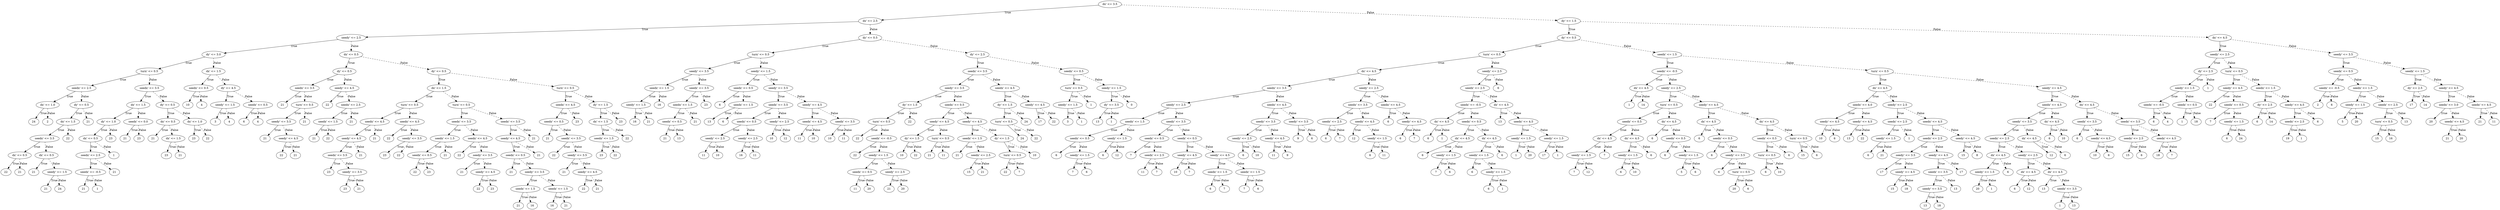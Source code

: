 digraph {
0 [label="dx' <= 3.5"];
1 [label="dx' <= 2.5"];
2 [label="seedy' <= 2.5"];
3 [label="dy' <= 3.0"];
4 [label="turn' <= 0.5"];
5 [label="seedx' <= 2.5"];
6 [label="dx' <= 1.0"];
7 [label="24"];
6 -> 7 [label="True"];
8 [label="2"];
6 -> 8 [style="dashed", label="False"];
5 -> 6 [label="True"];
9 [label="dy' <= 0.5"];
10 [label="dx' <= 1.5"];
11 [label="seedx' <= 3.5"];
12 [label="dx' <= 0.5"];
13 [label="22"];
12 -> 13 [label="True"];
14 [label="21"];
12 -> 14 [style="dashed", label="False"];
11 -> 12 [label="True"];
15 [label="dx' <= 0.5"];
16 [label="21"];
15 -> 16 [label="True"];
17 [label="seedy' <= 1.5"];
18 [label="21"];
17 -> 18 [label="True"];
19 [label="24"];
17 -> 19 [style="dashed", label="False"];
15 -> 17 [style="dashed", label="False"];
11 -> 15 [style="dashed", label="False"];
10 -> 11 [label="True"];
20 [label="22"];
10 -> 20 [style="dashed", label="False"];
9 -> 10 [label="True"];
21 [label="21"];
9 -> 21 [style="dashed", label="False"];
5 -> 9 [style="dashed", label="False"];
4 -> 5 [label="True"];
22 [label="seedx' <= 3.5"];
23 [label="dx' <= 1.5"];
24 [label="dy' <= 1.0"];
25 [label="dx' <= 0.5"];
26 [label="seedx' <= 2.5"];
27 [label="seedx' <= -0.5"];
28 [label="21"];
27 -> 28 [label="True"];
29 [label="1"];
27 -> 29 [style="dashed", label="False"];
26 -> 27 [label="True"];
30 [label="21"];
26 -> 30 [style="dashed", label="False"];
25 -> 26 [label="True"];
31 [label="1"];
25 -> 31 [style="dashed", label="False"];
24 -> 25 [label="True"];
32 [label="23"];
24 -> 32 [style="dashed", label="False"];
23 -> 24 [label="True"];
33 [label="seedx' <= 0.0"];
34 [label="21"];
33 -> 34 [label="True"];
35 [label="23"];
33 -> 35 [style="dashed", label="False"];
23 -> 33 [style="dashed", label="False"];
22 -> 23 [label="True"];
36 [label="dy' <= 0.5"];
37 [label="dx' <= 0.5"];
38 [label="21"];
37 -> 38 [label="True"];
39 [label="dx' <= 1.5"];
40 [label="23"];
39 -> 40 [label="True"];
41 [label="21"];
39 -> 41 [style="dashed", label="False"];
37 -> 39 [style="dashed", label="False"];
36 -> 37 [label="True"];
42 [label="dx' <= 1.0"];
43 [label="23"];
42 -> 43 [label="True"];
44 [label="22"];
42 -> 44 [style="dashed", label="False"];
36 -> 42 [style="dashed", label="False"];
22 -> 36 [style="dashed", label="False"];
4 -> 22 [style="dashed", label="False"];
3 -> 4 [label="True"];
45 [label="dx' <= 1.5"];
46 [label="seedx' <= 0.5"];
47 [label="10"];
46 -> 47 [label="True"];
48 [label="4"];
46 -> 48 [style="dashed", label="False"];
45 -> 46 [label="True"];
49 [label="dy' <= 4.5"];
50 [label="seedy' <= 1.5"];
51 [label="3"];
50 -> 51 [label="True"];
52 [label="4"];
50 -> 52 [style="dashed", label="False"];
49 -> 50 [label="True"];
53 [label="seedx' <= 0.5"];
54 [label="6"];
53 -> 54 [label="True"];
55 [label="4"];
53 -> 55 [style="dashed", label="False"];
49 -> 53 [style="dashed", label="False"];
45 -> 49 [style="dashed", label="False"];
3 -> 45 [style="dashed", label="False"];
2 -> 3 [label="True"];
56 [label="dx' <= 0.5"];
57 [label="dy' <= 0.5"];
58 [label="seedx' <= 3.5"];
59 [label="21"];
58 -> 59 [label="True"];
60 [label="turn' <= 0.5"];
61 [label="seedy' <= 3.5"];
62 [label="21"];
61 -> 62 [label="True"];
63 [label="seedy' <= 4.5"];
64 [label="22"];
63 -> 64 [label="True"];
65 [label="21"];
63 -> 65 [style="dashed", label="False"];
61 -> 63 [style="dashed", label="False"];
60 -> 61 [label="True"];
66 [label="21"];
60 -> 66 [style="dashed", label="False"];
58 -> 60 [style="dashed", label="False"];
57 -> 58 [label="True"];
67 [label="seedy' <= 4.5"];
68 [label="22"];
67 -> 68 [label="True"];
69 [label="seedx' <= 2.5"];
70 [label="seedx' <= 1.5"];
71 [label="21"];
70 -> 71 [label="True"];
72 [label="22"];
70 -> 72 [style="dashed", label="False"];
69 -> 70 [label="True"];
73 [label="21"];
69 -> 73 [style="dashed", label="False"];
67 -> 69 [style="dashed", label="False"];
57 -> 67 [style="dashed", label="False"];
56 -> 57 [label="True"];
74 [label="dy' <= 0.5"];
75 [label="dx' <= 1.5"];
76 [label="turn' <= 0.5"];
77 [label="seedx' <= 4.5"];
78 [label="seedy' <= 4.5"];
79 [label="seedx' <= 3.5"];
80 [label="23"];
79 -> 80 [label="True"];
81 [label="seedy' <= 3.5"];
82 [label="23"];
81 -> 82 [label="True"];
83 [label="21"];
81 -> 83 [style="dashed", label="False"];
79 -> 81 [style="dashed", label="False"];
78 -> 79 [label="True"];
84 [label="21"];
78 -> 84 [style="dashed", label="False"];
77 -> 78 [label="True"];
85 [label="21"];
77 -> 85 [style="dashed", label="False"];
76 -> 77 [label="True"];
86 [label="seedx' <= 4.5"];
87 [label="22"];
86 -> 87 [label="True"];
88 [label="seedy' <= 3.5"];
89 [label="23"];
88 -> 89 [label="True"];
90 [label="22"];
88 -> 90 [style="dashed", label="False"];
86 -> 88 [style="dashed", label="False"];
76 -> 86 [style="dashed", label="False"];
75 -> 76 [label="True"];
91 [label="turn' <= 0.5"];
92 [label="seedx' <= 3.5"];
93 [label="seedx' <= 1.5"];
94 [label="seedx' <= 0.5"];
95 [label="22"];
94 -> 95 [label="True"];
96 [label="23"];
94 -> 96 [style="dashed", label="False"];
93 -> 94 [label="True"];
97 [label="21"];
93 -> 97 [style="dashed", label="False"];
92 -> 93 [label="True"];
98 [label="seedx' <= 4.5"];
99 [label="22"];
98 -> 99 [label="True"];
100 [label="seedy' <= 3.5"];
101 [label="21"];
100 -> 101 [label="True"];
102 [label="seedy' <= 4.5"];
103 [label="22"];
102 -> 103 [label="True"];
104 [label="23"];
102 -> 104 [style="dashed", label="False"];
100 -> 102 [style="dashed", label="False"];
98 -> 100 [style="dashed", label="False"];
92 -> 98 [style="dashed", label="False"];
91 -> 92 [label="True"];
105 [label="seedx' <= 3.5"];
106 [label="seedy' <= 4.5"];
107 [label="seedx' <= 0.5"];
108 [label="21"];
107 -> 108 [label="True"];
109 [label="seedy' <= 3.5"];
110 [label="seedx' <= 1.5"];
111 [label="21"];
110 -> 111 [label="True"];
112 [label="16"];
110 -> 112 [style="dashed", label="False"];
109 -> 110 [label="True"];
113 [label="seedx' <= 1.5"];
114 [label="16"];
113 -> 114 [label="True"];
115 [label="21"];
113 -> 115 [style="dashed", label="False"];
109 -> 113 [style="dashed", label="False"];
107 -> 109 [style="dashed", label="False"];
106 -> 107 [label="True"];
116 [label="21"];
106 -> 116 [style="dashed", label="False"];
105 -> 106 [label="True"];
117 [label="21"];
105 -> 117 [style="dashed", label="False"];
91 -> 105 [style="dashed", label="False"];
75 -> 91 [style="dashed", label="False"];
74 -> 75 [label="True"];
118 [label="turn' <= 0.5"];
119 [label="seedx' <= 4.5"];
120 [label="seedx' <= 0.5"];
121 [label="21"];
120 -> 121 [label="True"];
122 [label="seedx' <= 3.5"];
123 [label="22"];
122 -> 123 [label="True"];
124 [label="seedy' <= 3.5"];
125 [label="21"];
124 -> 125 [label="True"];
126 [label="seedy' <= 4.5"];
127 [label="22"];
126 -> 127 [label="True"];
128 [label="21"];
126 -> 128 [style="dashed", label="False"];
124 -> 126 [style="dashed", label="False"];
122 -> 124 [style="dashed", label="False"];
120 -> 122 [style="dashed", label="False"];
119 -> 120 [label="True"];
129 [label="23"];
119 -> 129 [style="dashed", label="False"];
118 -> 119 [label="True"];
130 [label="dy' <= 1.5"];
131 [label="dx' <= 1.5"];
132 [label="seedx' <= 1.5"];
133 [label="23"];
132 -> 133 [label="True"];
134 [label="22"];
132 -> 134 [style="dashed", label="False"];
131 -> 132 [label="True"];
135 [label="22"];
131 -> 135 [style="dashed", label="False"];
130 -> 131 [label="True"];
136 [label="23"];
130 -> 136 [style="dashed", label="False"];
118 -> 130 [style="dashed", label="False"];
74 -> 118 [style="dashed", label="False"];
56 -> 74 [style="dashed", label="False"];
2 -> 56 [style="dashed", label="False"];
1 -> 2 [label="True"];
137 [label="dy' <= 0.5"];
138 [label="turn' <= 0.5"];
139 [label="seedy' <= 3.5"];
140 [label="seedx' <= 1.5"];
141 [label="seedy' <= 1.5"];
142 [label="16"];
141 -> 142 [label="True"];
143 [label="21"];
141 -> 143 [style="dashed", label="False"];
140 -> 141 [label="True"];
144 [label="16"];
140 -> 144 [style="dashed", label="False"];
139 -> 140 [label="True"];
145 [label="seedx' <= 3.5"];
146 [label="seedx' <= 1.5"];
147 [label="seedx' <= 0.5"];
148 [label="21"];
147 -> 148 [label="True"];
149 [label="13"];
147 -> 149 [style="dashed", label="False"];
146 -> 147 [label="True"];
150 [label="21"];
146 -> 150 [style="dashed", label="False"];
145 -> 146 [label="True"];
151 [label="23"];
145 -> 151 [style="dashed", label="False"];
139 -> 145 [style="dashed", label="False"];
138 -> 139 [label="True"];
152 [label="seedy' <= 1.5"];
153 [label="seedx' <= 0.5"];
154 [label="6"];
153 -> 154 [label="True"];
155 [label="seedx' <= 1.5"];
156 [label="13"];
155 -> 156 [label="True"];
157 [label="6"];
155 -> 157 [style="dashed", label="False"];
153 -> 155 [style="dashed", label="False"];
152 -> 153 [label="True"];
158 [label="seedy' <= 3.5"];
159 [label="seedx' <= 3.5"];
160 [label="seedx' <= 0.5"];
161 [label="seedy' <= 2.5"];
162 [label="11"];
161 -> 162 [label="True"];
163 [label="10"];
161 -> 163 [style="dashed", label="False"];
160 -> 161 [label="True"];
164 [label="seedy' <= 2.5"];
165 [label="16"];
164 -> 165 [label="True"];
166 [label="11"];
164 -> 166 [style="dashed", label="False"];
160 -> 164 [style="dashed", label="False"];
159 -> 160 [label="True"];
167 [label="seedy' <= 2.5"];
168 [label="10"];
167 -> 168 [label="True"];
169 [label="12"];
167 -> 169 [style="dashed", label="False"];
159 -> 167 [style="dashed", label="False"];
158 -> 159 [label="True"];
170 [label="seedy' <= 4.5"];
171 [label="seedx' <= 4.5"];
172 [label="11"];
171 -> 172 [label="True"];
173 [label="10"];
171 -> 173 [style="dashed", label="False"];
170 -> 171 [label="True"];
174 [label="seedx' <= 3.5"];
175 [label="10"];
174 -> 175 [label="True"];
176 [label="11"];
174 -> 176 [style="dashed", label="False"];
170 -> 174 [style="dashed", label="False"];
158 -> 170 [style="dashed", label="False"];
152 -> 158 [style="dashed", label="False"];
138 -> 152 [style="dashed", label="False"];
137 -> 138 [label="True"];
177 [label="dy' <= 2.5"];
178 [label="seedx' <= 3.5"];
179 [label="seedy' <= 3.5"];
180 [label="dy' <= 1.5"];
181 [label="turn' <= 0.5"];
182 [label="22"];
181 -> 182 [label="True"];
183 [label="seedx' <= -0.5"];
184 [label="22"];
183 -> 184 [label="True"];
185 [label="seedy' <= 1.5"];
186 [label="seedx' <= 0.5"];
187 [label="11"];
186 -> 187 [label="True"];
188 [label="20"];
186 -> 188 [style="dashed", label="False"];
185 -> 186 [label="True"];
189 [label="seedy' <= 2.5"];
190 [label="21"];
189 -> 190 [label="True"];
191 [label="20"];
189 -> 191 [style="dashed", label="False"];
185 -> 189 [style="dashed", label="False"];
183 -> 185 [style="dashed", label="False"];
181 -> 183 [style="dashed", label="False"];
180 -> 181 [label="True"];
192 [label="22"];
180 -> 192 [style="dashed", label="False"];
179 -> 180 [label="True"];
193 [label="seedx' <= 0.5"];
194 [label="seedy' <= 4.5"];
195 [label="dy' <= 1.5"];
196 [label="10"];
195 -> 196 [label="True"];
197 [label="22"];
195 -> 197 [style="dashed", label="False"];
194 -> 195 [label="True"];
198 [label="turn' <= 0.5"];
199 [label="21"];
198 -> 199 [label="True"];
200 [label="11"];
198 -> 200 [style="dashed", label="False"];
194 -> 198 [style="dashed", label="False"];
193 -> 194 [label="True"];
201 [label="seedy' <= 4.5"];
202 [label="seedx' <= 1.5"];
203 [label="21"];
202 -> 203 [label="True"];
204 [label="seedx' <= 2.5"];
205 [label="15"];
204 -> 205 [label="True"];
206 [label="21"];
204 -> 206 [style="dashed", label="False"];
202 -> 204 [style="dashed", label="False"];
201 -> 202 [label="True"];
207 [label="dy' <= 1.5"];
208 [label="turn' <= 0.5"];
209 [label="22"];
208 -> 209 [label="True"];
210 [label="7"];
208 -> 210 [style="dashed", label="False"];
207 -> 208 [label="True"];
211 [label="10"];
207 -> 211 [style="dashed", label="False"];
201 -> 207 [style="dashed", label="False"];
193 -> 201 [style="dashed", label="False"];
179 -> 193 [style="dashed", label="False"];
178 -> 179 [label="True"];
212 [label="seedx' <= 4.5"];
213 [label="dy' <= 1.5"];
214 [label="turn' <= 0.5"];
215 [label="24"];
214 -> 215 [label="True"];
216 [label="22"];
214 -> 216 [style="dashed", label="False"];
213 -> 214 [label="True"];
217 [label="24"];
213 -> 217 [style="dashed", label="False"];
212 -> 213 [label="True"];
218 [label="seedy' <= 4.5"];
219 [label="17"];
218 -> 219 [label="True"];
220 [label="22"];
218 -> 220 [style="dashed", label="False"];
212 -> 218 [style="dashed", label="False"];
178 -> 212 [style="dashed", label="False"];
177 -> 178 [label="True"];
221 [label="seedx' <= 0.5"];
222 [label="turn' <= 0.5"];
223 [label="seedy' <= 1.5"];
224 [label="3"];
223 -> 224 [label="True"];
225 [label="1"];
223 -> 225 [style="dashed", label="False"];
222 -> 223 [label="True"];
226 [label="1"];
222 -> 226 [style="dashed", label="False"];
221 -> 222 [label="True"];
227 [label="seedy' <= 1.5"];
228 [label="dy' <= 3.5"];
229 [label="13"];
228 -> 229 [label="True"];
230 [label="1"];
228 -> 230 [style="dashed", label="False"];
227 -> 228 [label="True"];
231 [label="0"];
227 -> 231 [style="dashed", label="False"];
221 -> 227 [style="dashed", label="False"];
177 -> 221 [style="dashed", label="False"];
137 -> 177 [style="dashed", label="False"];
1 -> 137 [style="dashed", label="False"];
0 -> 1 [label="True"];
232 [label="dy' <= 1.5"];
233 [label="dy' <= 0.5"];
234 [label="turn' <= 0.5"];
235 [label="dx' <= 4.5"];
236 [label="seedx' <= 3.5"];
237 [label="seedy' <= 2.5"];
238 [label="seedx' <= 1.5"];
239 [label="seedx' <= 0.5"];
240 [label="6"];
239 -> 240 [label="True"];
241 [label="seedy' <= 1.5"];
242 [label="7"];
241 -> 242 [label="True"];
243 [label="6"];
241 -> 243 [style="dashed", label="False"];
239 -> 241 [style="dashed", label="False"];
238 -> 239 [label="True"];
244 [label="seedy' <= 1.5"];
245 [label="6"];
244 -> 245 [label="True"];
246 [label="12"];
244 -> 246 [style="dashed", label="False"];
238 -> 244 [style="dashed", label="False"];
237 -> 238 [label="True"];
247 [label="seedy' <= 3.5"];
248 [label="seedx' <= 0.5"];
249 [label="7"];
248 -> 249 [label="True"];
250 [label="seedx' <= 2.5"];
251 [label="11"];
250 -> 251 [label="True"];
252 [label="7"];
250 -> 252 [style="dashed", label="False"];
248 -> 250 [style="dashed", label="False"];
247 -> 248 [label="True"];
253 [label="seedx' <= 0.5"];
254 [label="seedy' <= 4.5"];
255 [label="10"];
254 -> 255 [label="True"];
256 [label="7"];
254 -> 256 [style="dashed", label="False"];
253 -> 254 [label="True"];
257 [label="seedy' <= 4.5"];
258 [label="seedx' <= 1.5"];
259 [label="6"];
258 -> 259 [label="True"];
260 [label="7"];
258 -> 260 [style="dashed", label="False"];
257 -> 258 [label="True"];
261 [label="seedx' <= 1.5"];
262 [label="7"];
261 -> 262 [label="True"];
263 [label="6"];
261 -> 263 [style="dashed", label="False"];
257 -> 261 [style="dashed", label="False"];
253 -> 257 [style="dashed", label="False"];
247 -> 253 [style="dashed", label="False"];
237 -> 247 [style="dashed", label="False"];
236 -> 237 [label="True"];
264 [label="seedx' <= 4.5"];
265 [label="seedy' <= 3.5"];
266 [label="seedy' <= 2.5"];
267 [label="6"];
266 -> 267 [label="True"];
268 [label="10"];
266 -> 268 [style="dashed", label="False"];
265 -> 266 [label="True"];
269 [label="seedy' <= 4.5"];
270 [label="11"];
269 -> 270 [label="True"];
271 [label="9"];
269 -> 271 [style="dashed", label="False"];
265 -> 269 [style="dashed", label="False"];
264 -> 265 [label="True"];
272 [label="seedy' <= 3.5"];
273 [label="9"];
272 -> 273 [label="True"];
274 [label="6"];
272 -> 274 [style="dashed", label="False"];
264 -> 272 [style="dashed", label="False"];
236 -> 264 [style="dashed", label="False"];
235 -> 236 [label="True"];
275 [label="seedy' <= 2.5"];
276 [label="seedx' <= 3.5"];
277 [label="seedx' <= 2.5"];
278 [label="6"];
277 -> 278 [label="True"];
279 [label="7"];
277 -> 279 [style="dashed", label="False"];
276 -> 277 [label="True"];
280 [label="seedx' <= 4.5"];
281 [label="12"];
280 -> 281 [label="True"];
282 [label="seedy' <= 1.5"];
283 [label="6"];
282 -> 283 [label="True"];
284 [label="11"];
282 -> 284 [style="dashed", label="False"];
280 -> 282 [style="dashed", label="False"];
276 -> 280 [style="dashed", label="False"];
275 -> 276 [label="True"];
285 [label="seedx' <= 4.5"];
286 [label="6"];
285 -> 286 [label="True"];
287 [label="seedy' <= 4.5"];
288 [label="6"];
287 -> 288 [label="True"];
289 [label="7"];
287 -> 289 [style="dashed", label="False"];
285 -> 287 [style="dashed", label="False"];
275 -> 285 [style="dashed", label="False"];
235 -> 275 [style="dashed", label="False"];
234 -> 235 [label="True"];
290 [label="seedy' <= 2.5"];
291 [label="seedx' <= 2.5"];
292 [label="seedx' <= -0.5"];
293 [label="dx' <= 4.5"];
294 [label="6"];
293 -> 294 [label="True"];
295 [label="1"];
293 -> 295 [style="dashed", label="False"];
292 -> 293 [label="True"];
296 [label="seedx' <= 0.5"];
297 [label="dx' <= 4.5"];
298 [label="6"];
297 -> 298 [label="True"];
299 [label="seedy' <= 1.5"];
300 [label="7"];
299 -> 300 [label="True"];
301 [label="6"];
299 -> 301 [style="dashed", label="False"];
297 -> 299 [style="dashed", label="False"];
296 -> 297 [label="True"];
302 [label="dx' <= 4.5"];
303 [label="seedx' <= 1.5"];
304 [label="6"];
303 -> 304 [label="True"];
305 [label="seedy' <= 1.5"];
306 [label="6"];
305 -> 306 [label="True"];
307 [label="1"];
305 -> 307 [style="dashed", label="False"];
303 -> 305 [style="dashed", label="False"];
302 -> 303 [label="True"];
308 [label="6"];
302 -> 308 [style="dashed", label="False"];
296 -> 302 [style="dashed", label="False"];
292 -> 296 [style="dashed", label="False"];
291 -> 292 [label="True"];
309 [label="dx' <= 4.5"];
310 [label="13"];
309 -> 310 [label="True"];
311 [label="seedx' <= 4.5"];
312 [label="seedy' <= 1.5"];
313 [label="1"];
312 -> 313 [label="True"];
314 [label="20"];
312 -> 314 [style="dashed", label="False"];
311 -> 312 [label="True"];
315 [label="seedy' <= 1.5"];
316 [label="17"];
315 -> 316 [label="True"];
317 [label="1"];
315 -> 317 [style="dashed", label="False"];
311 -> 315 [style="dashed", label="False"];
309 -> 311 [style="dashed", label="False"];
291 -> 309 [style="dashed", label="False"];
290 -> 291 [label="True"];
318 [label="6"];
290 -> 318 [style="dashed", label="False"];
234 -> 290 [style="dashed", label="False"];
233 -> 234 [label="True"];
319 [label="seedx' <= 1.5"];
320 [label="seedx' <= -0.5"];
321 [label="dx' <= 4.5"];
322 [label="1"];
321 -> 322 [label="True"];
323 [label="14"];
321 -> 323 [style="dashed", label="False"];
320 -> 321 [label="True"];
324 [label="seedy' <= 2.5"];
325 [label="turn' <= 0.5"];
326 [label="seedx' <= 0.5"];
327 [label="dx' <= 4.5"];
328 [label="seedy' <= 1.5"];
329 [label="7"];
328 -> 329 [label="True"];
330 [label="12"];
328 -> 330 [style="dashed", label="False"];
327 -> 328 [label="True"];
331 [label="7"];
327 -> 331 [style="dashed", label="False"];
326 -> 327 [label="True"];
332 [label="dx' <= 4.5"];
333 [label="seedy' <= 1.5"];
334 [label="6"];
333 -> 334 [label="True"];
335 [label="10"];
333 -> 335 [style="dashed", label="False"];
332 -> 333 [label="True"];
336 [label="6"];
332 -> 336 [style="dashed", label="False"];
326 -> 332 [style="dashed", label="False"];
325 -> 326 [label="True"];
337 [label="dx' <= 4.5"];
338 [label="6"];
337 -> 338 [label="True"];
339 [label="seedx' <= 0.5"];
340 [label="6"];
339 -> 340 [label="True"];
341 [label="seedy' <= 1.5"];
342 [label="5"];
341 -> 342 [label="True"];
343 [label="6"];
341 -> 343 [style="dashed", label="False"];
339 -> 341 [style="dashed", label="False"];
337 -> 339 [style="dashed", label="False"];
325 -> 337 [style="dashed", label="False"];
324 -> 325 [label="True"];
344 [label="seedy' <= 4.5"];
345 [label="dx' <= 4.5"];
346 [label="6"];
345 -> 346 [label="True"];
347 [label="seedx' <= 0.5"];
348 [label="6"];
347 -> 348 [label="True"];
349 [label="seedy' <= 3.5"];
350 [label="6"];
349 -> 350 [label="True"];
351 [label="turn' <= 0.5"];
352 [label="20"];
351 -> 352 [label="True"];
353 [label="6"];
351 -> 353 [style="dashed", label="False"];
349 -> 351 [style="dashed", label="False"];
347 -> 349 [style="dashed", label="False"];
345 -> 347 [style="dashed", label="False"];
344 -> 345 [label="True"];
354 [label="dx' <= 4.5"];
355 [label="seedx' <= 0.5"];
356 [label="turn' <= 0.5"];
357 [label="6"];
356 -> 357 [label="True"];
358 [label="10"];
356 -> 358 [style="dashed", label="False"];
355 -> 356 [label="True"];
359 [label="6"];
355 -> 359 [style="dashed", label="False"];
354 -> 355 [label="True"];
360 [label="turn' <= 0.5"];
361 [label="15"];
360 -> 361 [label="True"];
362 [label="6"];
360 -> 362 [style="dashed", label="False"];
354 -> 360 [style="dashed", label="False"];
344 -> 354 [style="dashed", label="False"];
324 -> 344 [style="dashed", label="False"];
320 -> 324 [style="dashed", label="False"];
319 -> 320 [label="True"];
363 [label="turn' <= 0.5"];
364 [label="dx' <= 4.5"];
365 [label="seedx' <= 4.0"];
366 [label="seedy' <= 4.5"];
367 [label="10"];
366 -> 367 [label="True"];
368 [label="6"];
366 -> 368 [style="dashed", label="False"];
365 -> 366 [label="True"];
369 [label="seedy' <= 4.5"];
370 [label="13"];
369 -> 370 [label="True"];
371 [label="22"];
369 -> 371 [style="dashed", label="False"];
365 -> 369 [style="dashed", label="False"];
364 -> 365 [label="True"];
372 [label="seedy' <= 2.5"];
373 [label="seedx' <= 2.5"];
374 [label="seedy' <= 1.5"];
375 [label="6"];
374 -> 375 [label="True"];
376 [label="21"];
374 -> 376 [style="dashed", label="False"];
373 -> 374 [label="True"];
377 [label="1"];
373 -> 377 [style="dashed", label="False"];
372 -> 373 [label="True"];
378 [label="seedx' <= 4.5"];
379 [label="seedx' <= 2.5"];
380 [label="seedy' <= 3.5"];
381 [label="17"];
380 -> 381 [label="True"];
382 [label="seedy' <= 4.5"];
383 [label="15"];
382 -> 383 [label="True"];
384 [label="18"];
382 -> 384 [style="dashed", label="False"];
380 -> 382 [style="dashed", label="False"];
379 -> 380 [label="True"];
385 [label="seedy' <= 4.5"];
386 [label="seedx' <= 3.5"];
387 [label="seedy' <= 3.5"];
388 [label="13"];
387 -> 388 [label="True"];
389 [label="18"];
387 -> 389 [style="dashed", label="False"];
386 -> 387 [label="True"];
390 [label="13"];
386 -> 390 [style="dashed", label="False"];
385 -> 386 [label="True"];
391 [label="17"];
385 -> 391 [style="dashed", label="False"];
379 -> 385 [style="dashed", label="False"];
378 -> 379 [label="True"];
392 [label="seedy' <= 4.5"];
393 [label="15"];
392 -> 393 [label="True"];
394 [label="8"];
392 -> 394 [style="dashed", label="False"];
378 -> 392 [style="dashed", label="False"];
372 -> 378 [style="dashed", label="False"];
364 -> 372 [style="dashed", label="False"];
363 -> 364 [label="True"];
395 [label="seedy' <= 4.5"];
396 [label="seedx' <= 4.5"];
397 [label="seedy' <= 3.5"];
398 [label="seedx' <= 2.5"];
399 [label="dx' <= 4.5"];
400 [label="seedy' <= 1.5"];
401 [label="20"];
400 -> 401 [label="True"];
402 [label="1"];
400 -> 402 [style="dashed", label="False"];
399 -> 400 [label="True"];
403 [label="6"];
399 -> 403 [style="dashed", label="False"];
398 -> 399 [label="True"];
404 [label="seedy' <= 2.5"];
405 [label="dx' <= 4.5"];
406 [label="6"];
405 -> 406 [label="True"];
407 [label="12"];
405 -> 407 [style="dashed", label="False"];
404 -> 405 [label="True"];
408 [label="dx' <= 4.5"];
409 [label="13"];
408 -> 409 [label="True"];
410 [label="seedx' <= 3.5"];
411 [label="1"];
410 -> 411 [label="True"];
412 [label="13"];
410 -> 412 [style="dashed", label="False"];
408 -> 410 [style="dashed", label="False"];
404 -> 408 [style="dashed", label="False"];
398 -> 404 [style="dashed", label="False"];
397 -> 398 [label="True"];
413 [label="dx' <= 4.5"];
414 [label="12"];
413 -> 414 [label="True"];
415 [label="6"];
413 -> 415 [style="dashed", label="False"];
397 -> 413 [style="dashed", label="False"];
396 -> 397 [label="True"];
416 [label="dx' <= 4.5"];
417 [label="6"];
416 -> 417 [label="True"];
418 [label="10"];
416 -> 418 [style="dashed", label="False"];
396 -> 416 [style="dashed", label="False"];
395 -> 396 [label="True"];
419 [label="dx' <= 4.5"];
420 [label="seedx' <= 3.5"];
421 [label="6"];
420 -> 421 [label="True"];
422 [label="seedx' <= 4.5"];
423 [label="10"];
422 -> 423 [label="True"];
424 [label="6"];
422 -> 424 [style="dashed", label="False"];
420 -> 422 [style="dashed", label="False"];
419 -> 420 [label="True"];
425 [label="seedx' <= 3.5"];
426 [label="seedx' <= 2.5"];
427 [label="15"];
426 -> 427 [label="True"];
428 [label="6"];
426 -> 428 [style="dashed", label="False"];
425 -> 426 [label="True"];
429 [label="seedx' <= 4.5"];
430 [label="18"];
429 -> 430 [label="True"];
431 [label="7"];
429 -> 431 [style="dashed", label="False"];
425 -> 429 [style="dashed", label="False"];
419 -> 425 [style="dashed", label="False"];
395 -> 419 [style="dashed", label="False"];
363 -> 395 [style="dashed", label="False"];
319 -> 363 [style="dashed", label="False"];
233 -> 319 [style="dashed", label="False"];
232 -> 233 [label="True"];
432 [label="dx' <= 4.5"];
433 [label="seedy' <= 2.5"];
434 [label="dy' <= 2.5"];
435 [label="seedy' <= 1.5"];
436 [label="seedx' <= -0.5"];
437 [label="6"];
436 -> 437 [label="True"];
438 [label="4"];
436 -> 438 [style="dashed", label="False"];
435 -> 436 [label="True"];
439 [label="seedx' <= 0.5"];
440 [label="1"];
439 -> 440 [label="True"];
441 [label="18"];
439 -> 441 [style="dashed", label="False"];
435 -> 439 [style="dashed", label="False"];
434 -> 435 [label="True"];
442 [label="1"];
434 -> 442 [style="dashed", label="False"];
433 -> 434 [label="True"];
443 [label="turn' <= 0.5"];
444 [label="seedy' <= 4.5"];
445 [label="22"];
444 -> 445 [label="True"];
446 [label="seedx' <= 0.5"];
447 [label="7"];
446 -> 447 [label="True"];
448 [label="seedx' <= 1.5"];
449 [label="6"];
448 -> 449 [label="True"];
450 [label="24"];
448 -> 450 [style="dashed", label="False"];
446 -> 448 [style="dashed", label="False"];
444 -> 446 [style="dashed", label="False"];
443 -> 444 [label="True"];
451 [label="seedx' <= 1.5"];
452 [label="dy' <= 2.5"];
453 [label="6"];
452 -> 453 [label="True"];
454 [label="14"];
452 -> 454 [style="dashed", label="False"];
451 -> 452 [label="True"];
455 [label="seedy' <= 4.5"];
456 [label="seedx' <= 2.5"];
457 [label="19"];
456 -> 457 [label="True"];
458 [label="1"];
456 -> 458 [style="dashed", label="False"];
455 -> 456 [label="True"];
459 [label="6"];
455 -> 459 [style="dashed", label="False"];
451 -> 455 [style="dashed", label="False"];
443 -> 451 [style="dashed", label="False"];
433 -> 443 [style="dashed", label="False"];
432 -> 433 [label="True"];
460 [label="seedy' <= 3.5"];
461 [label="seedx' <= 0.5"];
462 [label="seedx' <= -0.5"];
463 [label="2"];
462 -> 463 [label="True"];
464 [label="6"];
462 -> 464 [style="dashed", label="False"];
461 -> 462 [label="True"];
465 [label="seedx' <= 1.5"];
466 [label="seedy' <= 1.5"];
467 [label="5"];
466 -> 467 [label="True"];
468 [label="20"];
466 -> 468 [style="dashed", label="False"];
465 -> 466 [label="True"];
469 [label="seedx' <= 2.5"];
470 [label="turn' <= 0.5"];
471 [label="15"];
470 -> 471 [label="True"];
472 [label="16"];
470 -> 472 [style="dashed", label="False"];
469 -> 470 [label="True"];
473 [label="13"];
469 -> 473 [style="dashed", label="False"];
465 -> 469 [style="dashed", label="False"];
461 -> 465 [style="dashed", label="False"];
460 -> 461 [label="True"];
474 [label="seedx' <= 1.5"];
475 [label="dy' <= 2.5"];
476 [label="17"];
475 -> 476 [label="True"];
477 [label="14"];
475 -> 477 [style="dashed", label="False"];
474 -> 475 [label="True"];
478 [label="seedy' <= 4.5"];
479 [label="seedx' <= 3.0"];
480 [label="20"];
479 -> 480 [label="True"];
481 [label="seedx' <= 4.5"];
482 [label="21"];
481 -> 482 [label="True"];
483 [label="20"];
481 -> 483 [style="dashed", label="False"];
479 -> 481 [style="dashed", label="False"];
478 -> 479 [label="True"];
484 [label="seedx' <= 4.5"];
485 [label="21"];
484 -> 485 [label="True"];
486 [label="11"];
484 -> 486 [style="dashed", label="False"];
478 -> 484 [style="dashed", label="False"];
474 -> 478 [style="dashed", label="False"];
460 -> 474 [style="dashed", label="False"];
432 -> 460 [style="dashed", label="False"];
232 -> 432 [style="dashed", label="False"];
0 -> 232 [style="dashed", label="False"];

}